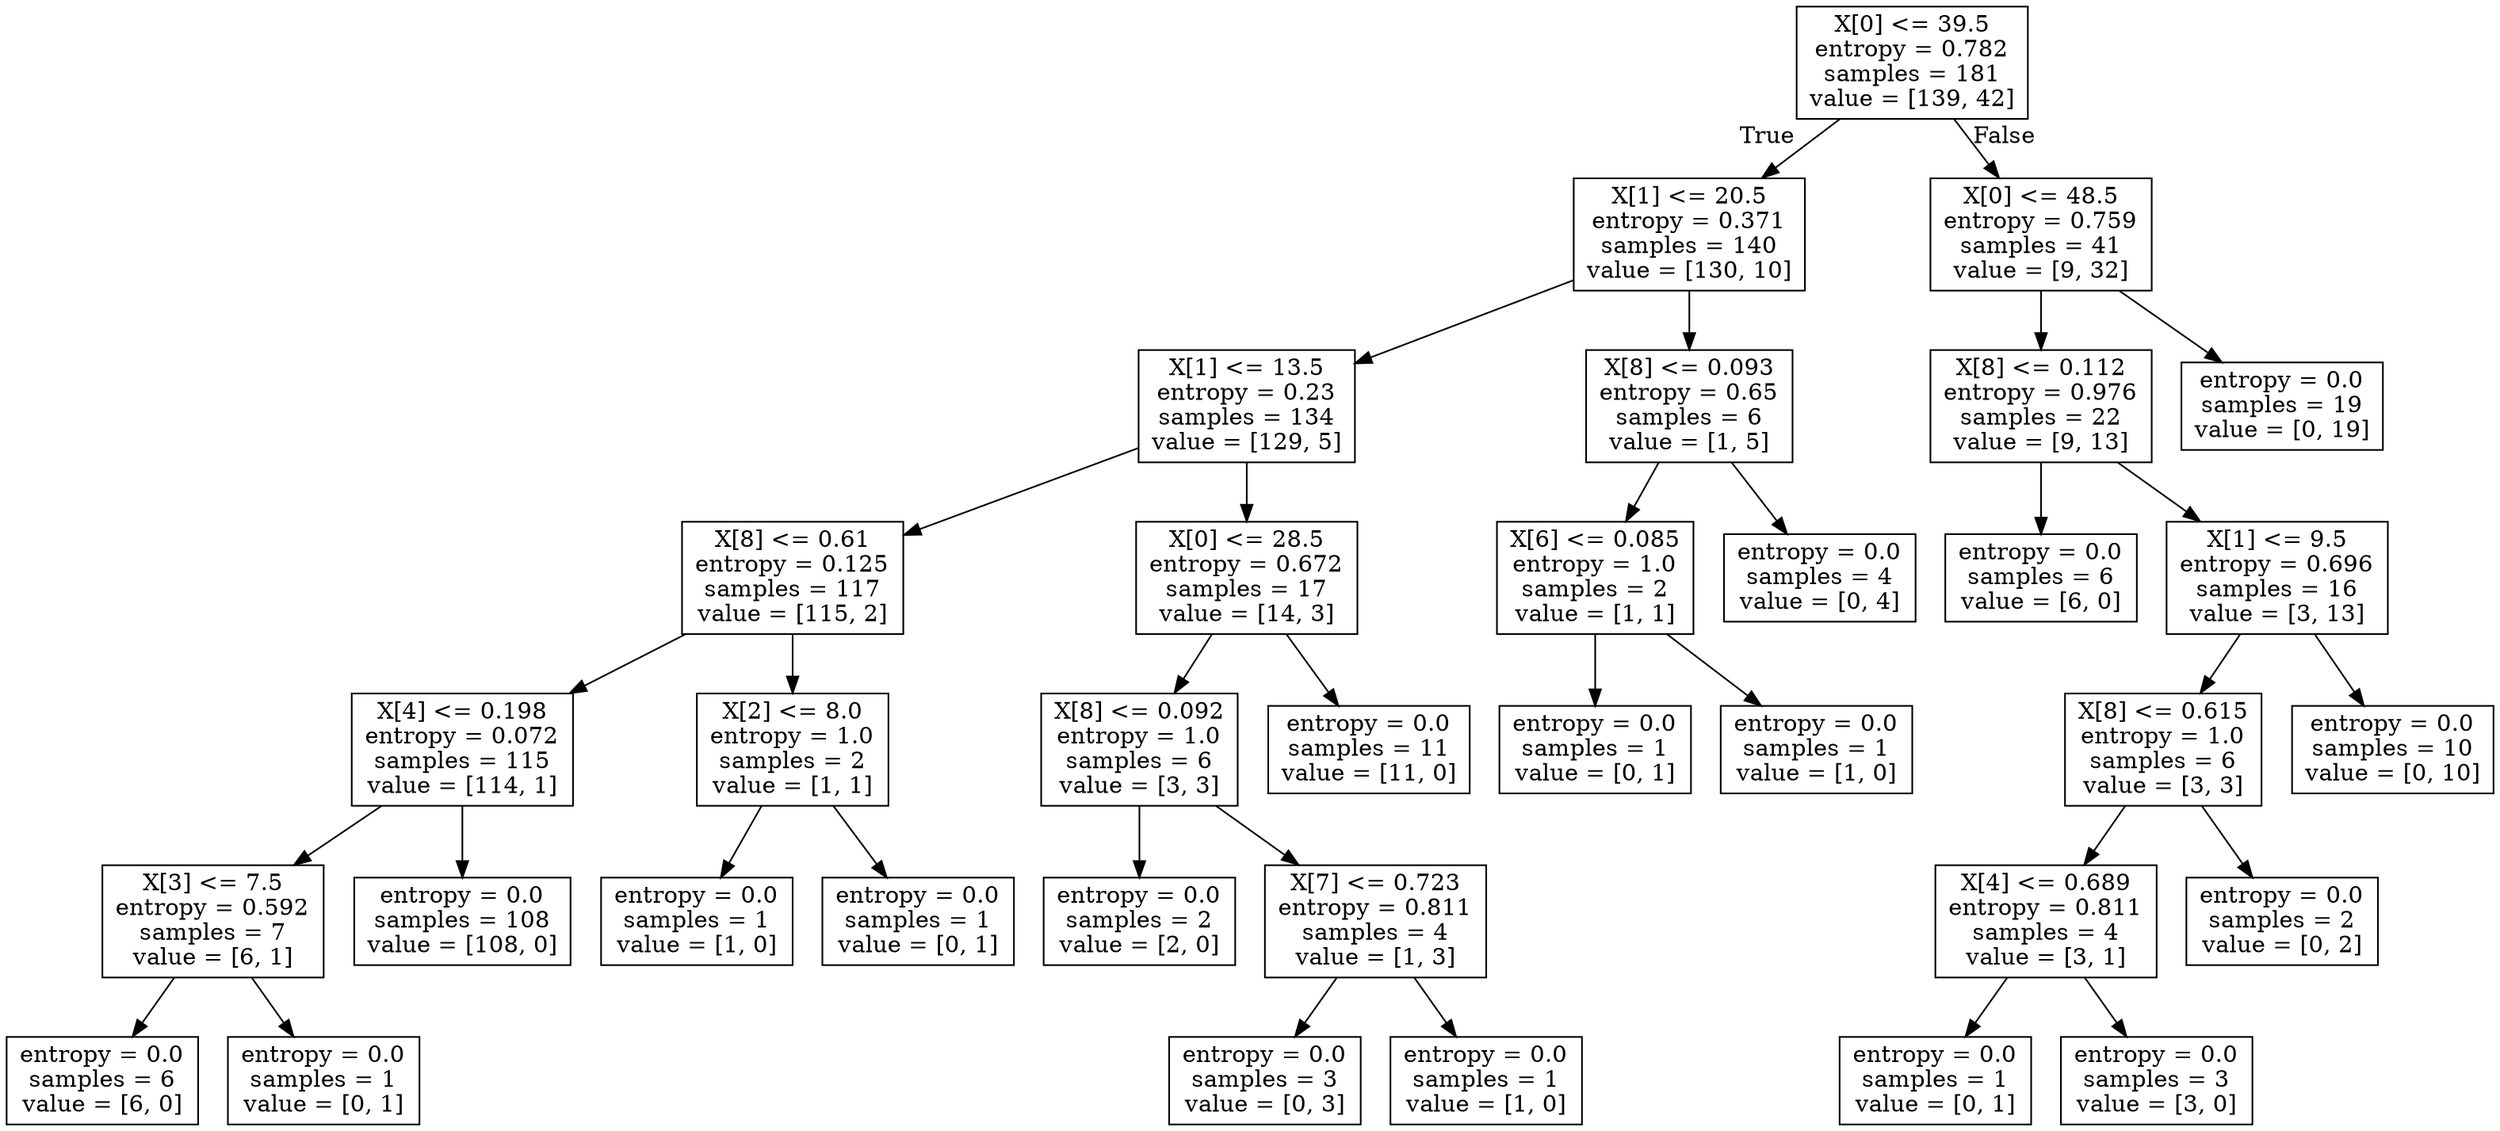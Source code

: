 digraph Tree {
node [shape=box] ;
0 [label="X[0] <= 39.5\nentropy = 0.782\nsamples = 181\nvalue = [139, 42]"] ;
1 [label="X[1] <= 20.5\nentropy = 0.371\nsamples = 140\nvalue = [130, 10]"] ;
0 -> 1 [labeldistance=2.5, labelangle=45, headlabel="True"] ;
2 [label="X[1] <= 13.5\nentropy = 0.23\nsamples = 134\nvalue = [129, 5]"] ;
1 -> 2 ;
3 [label="X[8] <= 0.61\nentropy = 0.125\nsamples = 117\nvalue = [115, 2]"] ;
2 -> 3 ;
4 [label="X[4] <= 0.198\nentropy = 0.072\nsamples = 115\nvalue = [114, 1]"] ;
3 -> 4 ;
5 [label="X[3] <= 7.5\nentropy = 0.592\nsamples = 7\nvalue = [6, 1]"] ;
4 -> 5 ;
6 [label="entropy = 0.0\nsamples = 6\nvalue = [6, 0]"] ;
5 -> 6 ;
7 [label="entropy = 0.0\nsamples = 1\nvalue = [0, 1]"] ;
5 -> 7 ;
8 [label="entropy = 0.0\nsamples = 108\nvalue = [108, 0]"] ;
4 -> 8 ;
9 [label="X[2] <= 8.0\nentropy = 1.0\nsamples = 2\nvalue = [1, 1]"] ;
3 -> 9 ;
10 [label="entropy = 0.0\nsamples = 1\nvalue = [1, 0]"] ;
9 -> 10 ;
11 [label="entropy = 0.0\nsamples = 1\nvalue = [0, 1]"] ;
9 -> 11 ;
12 [label="X[0] <= 28.5\nentropy = 0.672\nsamples = 17\nvalue = [14, 3]"] ;
2 -> 12 ;
13 [label="X[8] <= 0.092\nentropy = 1.0\nsamples = 6\nvalue = [3, 3]"] ;
12 -> 13 ;
14 [label="entropy = 0.0\nsamples = 2\nvalue = [2, 0]"] ;
13 -> 14 ;
15 [label="X[7] <= 0.723\nentropy = 0.811\nsamples = 4\nvalue = [1, 3]"] ;
13 -> 15 ;
16 [label="entropy = 0.0\nsamples = 3\nvalue = [0, 3]"] ;
15 -> 16 ;
17 [label="entropy = 0.0\nsamples = 1\nvalue = [1, 0]"] ;
15 -> 17 ;
18 [label="entropy = 0.0\nsamples = 11\nvalue = [11, 0]"] ;
12 -> 18 ;
19 [label="X[8] <= 0.093\nentropy = 0.65\nsamples = 6\nvalue = [1, 5]"] ;
1 -> 19 ;
20 [label="X[6] <= 0.085\nentropy = 1.0\nsamples = 2\nvalue = [1, 1]"] ;
19 -> 20 ;
21 [label="entropy = 0.0\nsamples = 1\nvalue = [0, 1]"] ;
20 -> 21 ;
22 [label="entropy = 0.0\nsamples = 1\nvalue = [1, 0]"] ;
20 -> 22 ;
23 [label="entropy = 0.0\nsamples = 4\nvalue = [0, 4]"] ;
19 -> 23 ;
24 [label="X[0] <= 48.5\nentropy = 0.759\nsamples = 41\nvalue = [9, 32]"] ;
0 -> 24 [labeldistance=2.5, labelangle=-45, headlabel="False"] ;
25 [label="X[8] <= 0.112\nentropy = 0.976\nsamples = 22\nvalue = [9, 13]"] ;
24 -> 25 ;
26 [label="entropy = 0.0\nsamples = 6\nvalue = [6, 0]"] ;
25 -> 26 ;
27 [label="X[1] <= 9.5\nentropy = 0.696\nsamples = 16\nvalue = [3, 13]"] ;
25 -> 27 ;
28 [label="X[8] <= 0.615\nentropy = 1.0\nsamples = 6\nvalue = [3, 3]"] ;
27 -> 28 ;
29 [label="X[4] <= 0.689\nentropy = 0.811\nsamples = 4\nvalue = [3, 1]"] ;
28 -> 29 ;
30 [label="entropy = 0.0\nsamples = 1\nvalue = [0, 1]"] ;
29 -> 30 ;
31 [label="entropy = 0.0\nsamples = 3\nvalue = [3, 0]"] ;
29 -> 31 ;
32 [label="entropy = 0.0\nsamples = 2\nvalue = [0, 2]"] ;
28 -> 32 ;
33 [label="entropy = 0.0\nsamples = 10\nvalue = [0, 10]"] ;
27 -> 33 ;
34 [label="entropy = 0.0\nsamples = 19\nvalue = [0, 19]"] ;
24 -> 34 ;
}